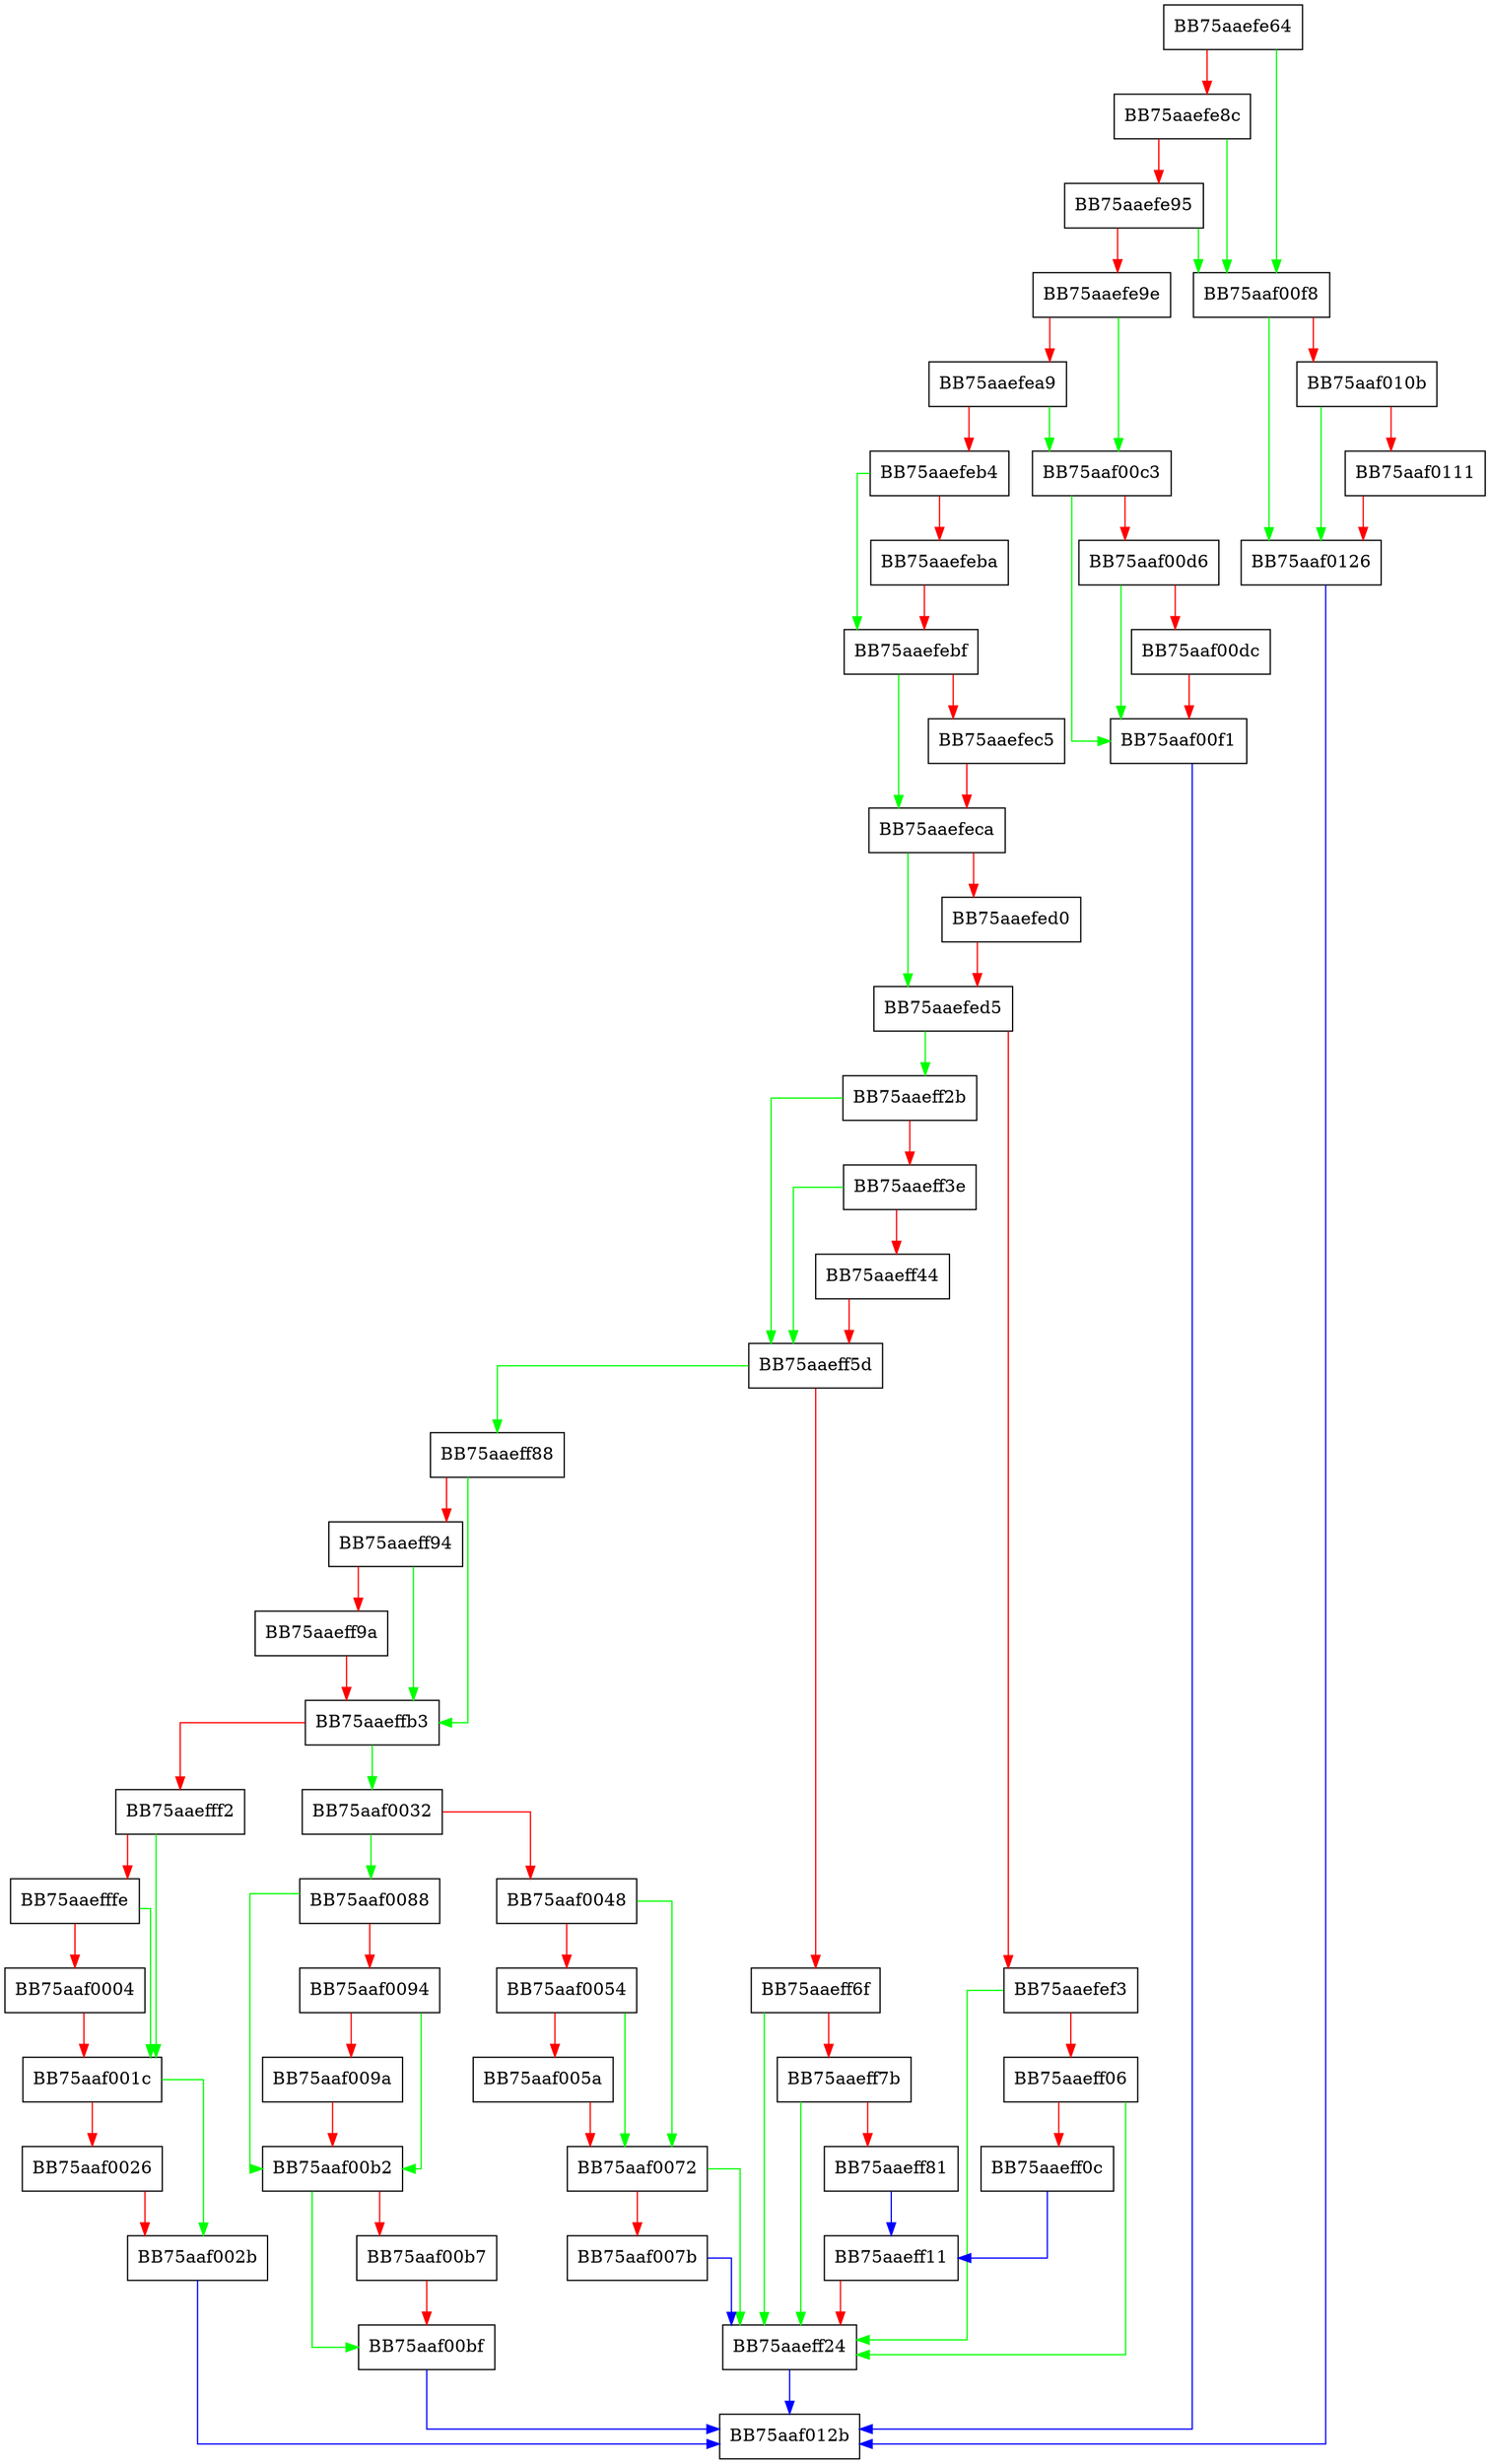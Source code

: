 digraph GetKslDetails {
  node [shape="box"];
  graph [splines=ortho];
  BB75aaefe64 -> BB75aaf00f8 [color="green"];
  BB75aaefe64 -> BB75aaefe8c [color="red"];
  BB75aaefe8c -> BB75aaf00f8 [color="green"];
  BB75aaefe8c -> BB75aaefe95 [color="red"];
  BB75aaefe95 -> BB75aaf00f8 [color="green"];
  BB75aaefe95 -> BB75aaefe9e [color="red"];
  BB75aaefe9e -> BB75aaf00c3 [color="green"];
  BB75aaefe9e -> BB75aaefea9 [color="red"];
  BB75aaefea9 -> BB75aaf00c3 [color="green"];
  BB75aaefea9 -> BB75aaefeb4 [color="red"];
  BB75aaefeb4 -> BB75aaefebf [color="green"];
  BB75aaefeb4 -> BB75aaefeba [color="red"];
  BB75aaefeba -> BB75aaefebf [color="red"];
  BB75aaefebf -> BB75aaefeca [color="green"];
  BB75aaefebf -> BB75aaefec5 [color="red"];
  BB75aaefec5 -> BB75aaefeca [color="red"];
  BB75aaefeca -> BB75aaefed5 [color="green"];
  BB75aaefeca -> BB75aaefed0 [color="red"];
  BB75aaefed0 -> BB75aaefed5 [color="red"];
  BB75aaefed5 -> BB75aaeff2b [color="green"];
  BB75aaefed5 -> BB75aaefef3 [color="red"];
  BB75aaefef3 -> BB75aaeff24 [color="green"];
  BB75aaefef3 -> BB75aaeff06 [color="red"];
  BB75aaeff06 -> BB75aaeff24 [color="green"];
  BB75aaeff06 -> BB75aaeff0c [color="red"];
  BB75aaeff0c -> BB75aaeff11 [color="blue"];
  BB75aaeff11 -> BB75aaeff24 [color="red"];
  BB75aaeff24 -> BB75aaf012b [color="blue"];
  BB75aaeff2b -> BB75aaeff5d [color="green"];
  BB75aaeff2b -> BB75aaeff3e [color="red"];
  BB75aaeff3e -> BB75aaeff5d [color="green"];
  BB75aaeff3e -> BB75aaeff44 [color="red"];
  BB75aaeff44 -> BB75aaeff5d [color="red"];
  BB75aaeff5d -> BB75aaeff88 [color="green"];
  BB75aaeff5d -> BB75aaeff6f [color="red"];
  BB75aaeff6f -> BB75aaeff24 [color="green"];
  BB75aaeff6f -> BB75aaeff7b [color="red"];
  BB75aaeff7b -> BB75aaeff24 [color="green"];
  BB75aaeff7b -> BB75aaeff81 [color="red"];
  BB75aaeff81 -> BB75aaeff11 [color="blue"];
  BB75aaeff88 -> BB75aaeffb3 [color="green"];
  BB75aaeff88 -> BB75aaeff94 [color="red"];
  BB75aaeff94 -> BB75aaeffb3 [color="green"];
  BB75aaeff94 -> BB75aaeff9a [color="red"];
  BB75aaeff9a -> BB75aaeffb3 [color="red"];
  BB75aaeffb3 -> BB75aaf0032 [color="green"];
  BB75aaeffb3 -> BB75aaefff2 [color="red"];
  BB75aaefff2 -> BB75aaf001c [color="green"];
  BB75aaefff2 -> BB75aaefffe [color="red"];
  BB75aaefffe -> BB75aaf001c [color="green"];
  BB75aaefffe -> BB75aaf0004 [color="red"];
  BB75aaf0004 -> BB75aaf001c [color="red"];
  BB75aaf001c -> BB75aaf002b [color="green"];
  BB75aaf001c -> BB75aaf0026 [color="red"];
  BB75aaf0026 -> BB75aaf002b [color="red"];
  BB75aaf002b -> BB75aaf012b [color="blue"];
  BB75aaf0032 -> BB75aaf0088 [color="green"];
  BB75aaf0032 -> BB75aaf0048 [color="red"];
  BB75aaf0048 -> BB75aaf0072 [color="green"];
  BB75aaf0048 -> BB75aaf0054 [color="red"];
  BB75aaf0054 -> BB75aaf0072 [color="green"];
  BB75aaf0054 -> BB75aaf005a [color="red"];
  BB75aaf005a -> BB75aaf0072 [color="red"];
  BB75aaf0072 -> BB75aaeff24 [color="green"];
  BB75aaf0072 -> BB75aaf007b [color="red"];
  BB75aaf007b -> BB75aaeff24 [color="blue"];
  BB75aaf0088 -> BB75aaf00b2 [color="green"];
  BB75aaf0088 -> BB75aaf0094 [color="red"];
  BB75aaf0094 -> BB75aaf00b2 [color="green"];
  BB75aaf0094 -> BB75aaf009a [color="red"];
  BB75aaf009a -> BB75aaf00b2 [color="red"];
  BB75aaf00b2 -> BB75aaf00bf [color="green"];
  BB75aaf00b2 -> BB75aaf00b7 [color="red"];
  BB75aaf00b7 -> BB75aaf00bf [color="red"];
  BB75aaf00bf -> BB75aaf012b [color="blue"];
  BB75aaf00c3 -> BB75aaf00f1 [color="green"];
  BB75aaf00c3 -> BB75aaf00d6 [color="red"];
  BB75aaf00d6 -> BB75aaf00f1 [color="green"];
  BB75aaf00d6 -> BB75aaf00dc [color="red"];
  BB75aaf00dc -> BB75aaf00f1 [color="red"];
  BB75aaf00f1 -> BB75aaf012b [color="blue"];
  BB75aaf00f8 -> BB75aaf0126 [color="green"];
  BB75aaf00f8 -> BB75aaf010b [color="red"];
  BB75aaf010b -> BB75aaf0126 [color="green"];
  BB75aaf010b -> BB75aaf0111 [color="red"];
  BB75aaf0111 -> BB75aaf0126 [color="red"];
  BB75aaf0126 -> BB75aaf012b [color="blue"];
}